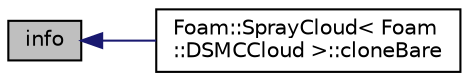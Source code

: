 digraph "info"
{
  bgcolor="transparent";
  edge [fontname="Helvetica",fontsize="10",labelfontname="Helvetica",labelfontsize="10"];
  node [fontname="Helvetica",fontsize="10",shape=record];
  rankdir="LR";
  Node56 [label="info",height=0.2,width=0.4,color="black", fillcolor="grey75", style="filled", fontcolor="black"];
  Node56 -> Node57 [dir="back",color="midnightblue",fontsize="10",style="solid",fontname="Helvetica"];
  Node57 [label="Foam::SprayCloud\< Foam\l::DSMCCloud \>::cloneBare",height=0.2,width=0.4,color="black",URL="$a25661.html#a519c85b79b984c70934c244a934588ca",tooltip="Construct and return bare clone based on (this) with new name. "];
}
